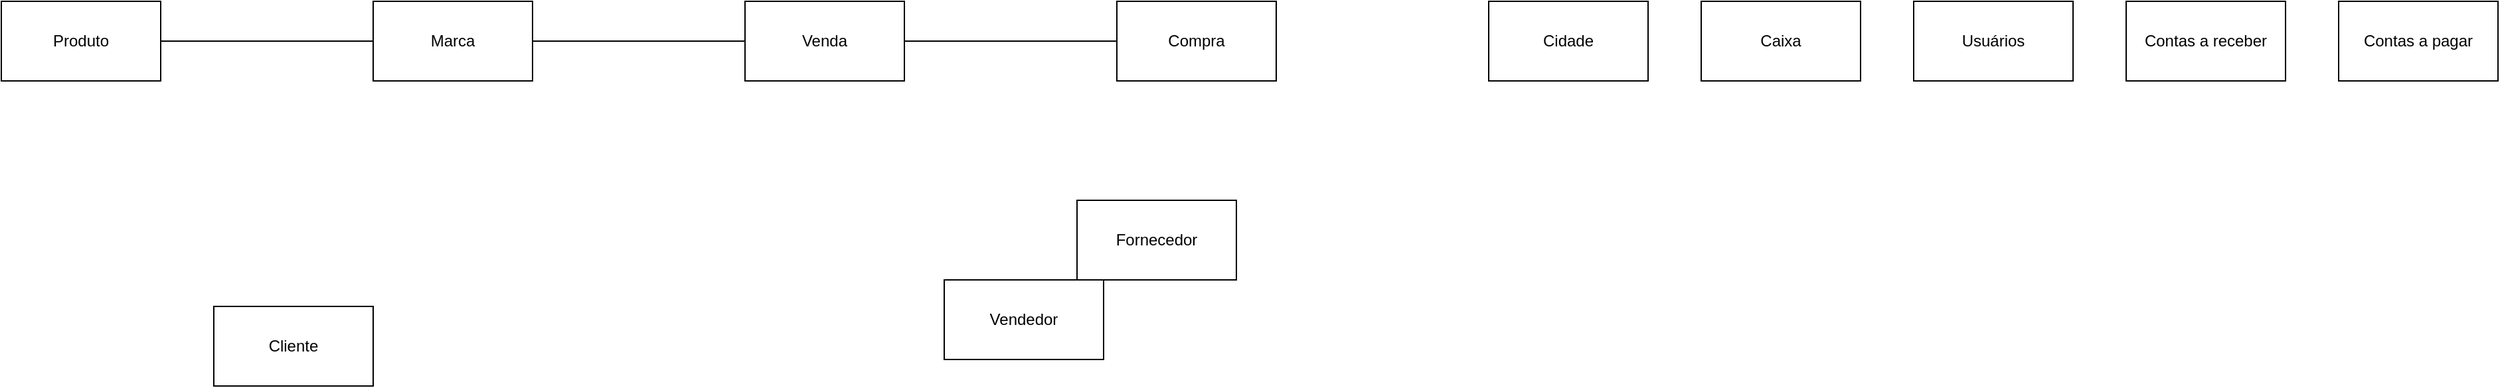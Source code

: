 <mxfile version="23.1.6" type="github">
  <diagram name="Página-1" id="c2Zrx7VNd8n8L_P0-B3A">
    <mxGraphModel dx="1862" dy="551" grid="1" gridSize="10" guides="1" tooltips="1" connect="1" arrows="1" fold="1" page="1" pageScale="1" pageWidth="827" pageHeight="1169" math="0" shadow="0">
      <root>
        <mxCell id="0" />
        <mxCell id="1" parent="0" />
        <mxCell id="JV-TQmDFVj_u_oLPxMAf-16" style="edgeStyle=orthogonalEdgeStyle;rounded=0;orthogonalLoop=1;jettySize=auto;html=1;exitX=1;exitY=0.5;exitDx=0;exitDy=0;entryX=0;entryY=0.5;entryDx=0;entryDy=0;endArrow=none;endFill=0;" edge="1" parent="1" source="JV-TQmDFVj_u_oLPxMAf-3" target="JV-TQmDFVj_u_oLPxMAf-4">
          <mxGeometry relative="1" as="geometry" />
        </mxCell>
        <mxCell id="JV-TQmDFVj_u_oLPxMAf-3" value="Produto" style="rounded=0;whiteSpace=wrap;html=1;" vertex="1" parent="1">
          <mxGeometry x="-760" y="200" width="120" height="60" as="geometry" />
        </mxCell>
        <mxCell id="JV-TQmDFVj_u_oLPxMAf-17" style="edgeStyle=orthogonalEdgeStyle;rounded=0;orthogonalLoop=1;jettySize=auto;html=1;exitX=1;exitY=0.5;exitDx=0;exitDy=0;entryX=0;entryY=0.5;entryDx=0;entryDy=0;endArrow=none;endFill=0;" edge="1" parent="1" source="JV-TQmDFVj_u_oLPxMAf-4" target="JV-TQmDFVj_u_oLPxMAf-10">
          <mxGeometry relative="1" as="geometry" />
        </mxCell>
        <mxCell id="JV-TQmDFVj_u_oLPxMAf-4" value="Marca" style="rounded=0;whiteSpace=wrap;html=1;" vertex="1" parent="1">
          <mxGeometry x="-480" y="200" width="120" height="60" as="geometry" />
        </mxCell>
        <mxCell id="JV-TQmDFVj_u_oLPxMAf-5" value="Cliente" style="rounded=0;whiteSpace=wrap;html=1;" vertex="1" parent="1">
          <mxGeometry x="-600" y="430" width="120" height="60" as="geometry" />
        </mxCell>
        <mxCell id="JV-TQmDFVj_u_oLPxMAf-7" value="Fornecedor" style="rounded=0;whiteSpace=wrap;html=1;" vertex="1" parent="1">
          <mxGeometry x="50" y="350" width="120" height="60" as="geometry" />
        </mxCell>
        <mxCell id="JV-TQmDFVj_u_oLPxMAf-8" value="Cidade" style="rounded=0;whiteSpace=wrap;html=1;" vertex="1" parent="1">
          <mxGeometry x="360" y="200" width="120" height="60" as="geometry" />
        </mxCell>
        <mxCell id="JV-TQmDFVj_u_oLPxMAf-9" value="Vendedor" style="rounded=0;whiteSpace=wrap;html=1;" vertex="1" parent="1">
          <mxGeometry x="-50" y="410" width="120" height="60" as="geometry" />
        </mxCell>
        <mxCell id="JV-TQmDFVj_u_oLPxMAf-18" style="edgeStyle=orthogonalEdgeStyle;rounded=0;orthogonalLoop=1;jettySize=auto;html=1;exitX=1;exitY=0.5;exitDx=0;exitDy=0;endArrow=none;endFill=0;entryX=0;entryY=0.5;entryDx=0;entryDy=0;" edge="1" parent="1" source="JV-TQmDFVj_u_oLPxMAf-10" target="JV-TQmDFVj_u_oLPxMAf-11">
          <mxGeometry relative="1" as="geometry">
            <mxPoint x="-120" y="230.176" as="targetPoint" />
          </mxGeometry>
        </mxCell>
        <mxCell id="JV-TQmDFVj_u_oLPxMAf-10" value="Venda" style="rounded=0;whiteSpace=wrap;html=1;" vertex="1" parent="1">
          <mxGeometry x="-200" y="200" width="120" height="60" as="geometry" />
        </mxCell>
        <mxCell id="JV-TQmDFVj_u_oLPxMAf-11" value="Compra" style="rounded=0;whiteSpace=wrap;html=1;" vertex="1" parent="1">
          <mxGeometry x="80" y="200" width="120" height="60" as="geometry" />
        </mxCell>
        <mxCell id="JV-TQmDFVj_u_oLPxMAf-12" value="Caixa" style="rounded=0;whiteSpace=wrap;html=1;" vertex="1" parent="1">
          <mxGeometry x="520" y="200" width="120" height="60" as="geometry" />
        </mxCell>
        <mxCell id="JV-TQmDFVj_u_oLPxMAf-13" value="Usuários" style="rounded=0;whiteSpace=wrap;html=1;" vertex="1" parent="1">
          <mxGeometry x="680" y="200" width="120" height="60" as="geometry" />
        </mxCell>
        <mxCell id="JV-TQmDFVj_u_oLPxMAf-14" value="Contas a receber" style="rounded=0;whiteSpace=wrap;html=1;" vertex="1" parent="1">
          <mxGeometry x="840" y="200" width="120" height="60" as="geometry" />
        </mxCell>
        <mxCell id="JV-TQmDFVj_u_oLPxMAf-15" value="Contas a pagar" style="rounded=0;whiteSpace=wrap;html=1;" vertex="1" parent="1">
          <mxGeometry x="1000" y="200" width="120" height="60" as="geometry" />
        </mxCell>
      </root>
    </mxGraphModel>
  </diagram>
</mxfile>
